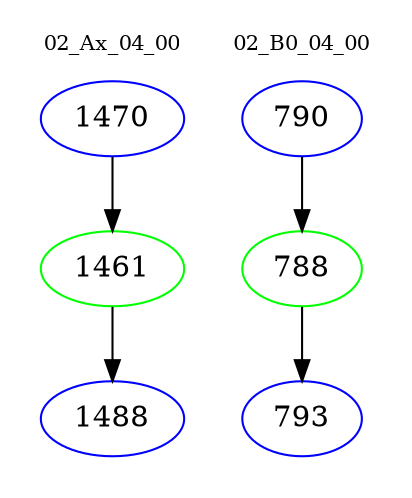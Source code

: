 digraph{
subgraph cluster_0 {
color = white
label = "02_Ax_04_00";
fontsize=10;
T0_1470 [label="1470", color="blue"]
T0_1470 -> T0_1461 [color="black"]
T0_1461 [label="1461", color="green"]
T0_1461 -> T0_1488 [color="black"]
T0_1488 [label="1488", color="blue"]
}
subgraph cluster_1 {
color = white
label = "02_B0_04_00";
fontsize=10;
T1_790 [label="790", color="blue"]
T1_790 -> T1_788 [color="black"]
T1_788 [label="788", color="green"]
T1_788 -> T1_793 [color="black"]
T1_793 [label="793", color="blue"]
}
}
